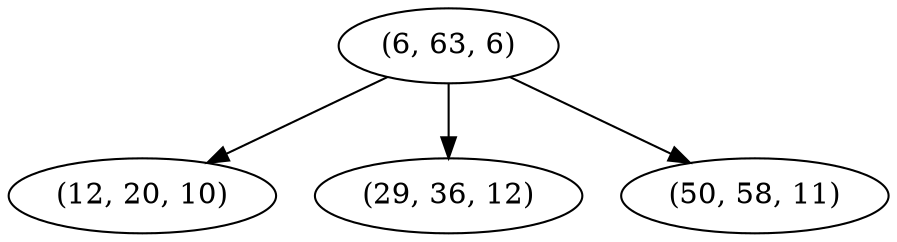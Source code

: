 digraph tree {
    "(6, 63, 6)";
    "(12, 20, 10)";
    "(29, 36, 12)";
    "(50, 58, 11)";
    "(6, 63, 6)" -> "(12, 20, 10)";
    "(6, 63, 6)" -> "(29, 36, 12)";
    "(6, 63, 6)" -> "(50, 58, 11)";
}
